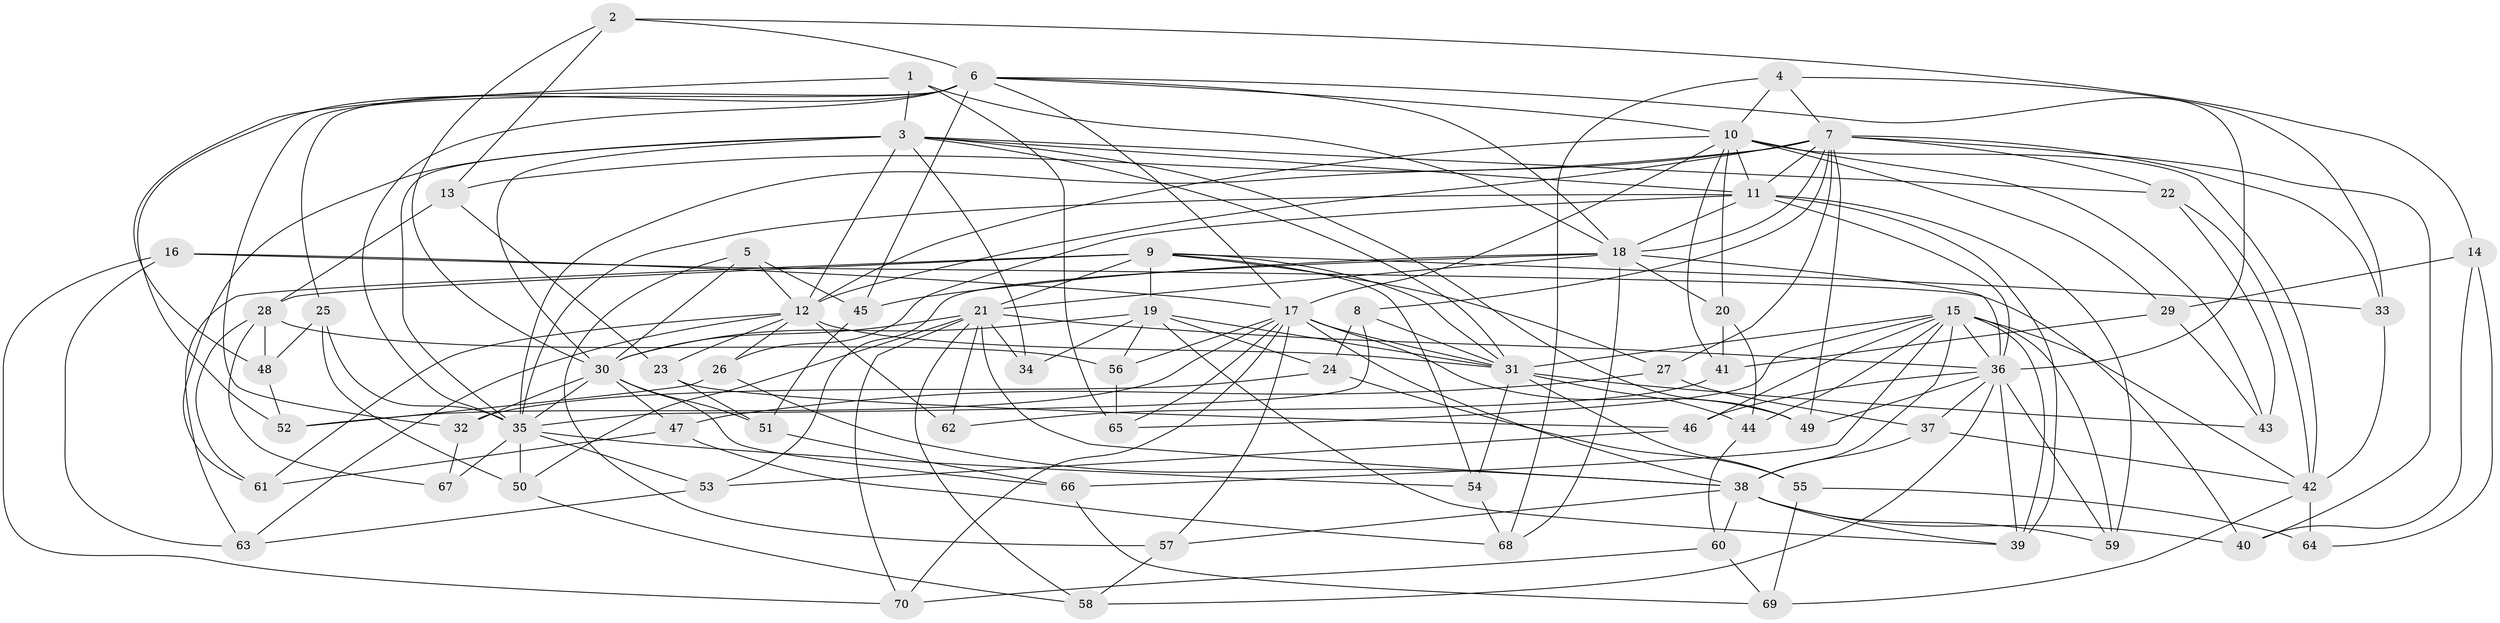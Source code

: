 // original degree distribution, {4: 1.0}
// Generated by graph-tools (version 1.1) at 2025/38/03/09/25 02:38:00]
// undirected, 70 vertices, 192 edges
graph export_dot {
graph [start="1"]
  node [color=gray90,style=filled];
  1;
  2;
  3;
  4;
  5;
  6;
  7;
  8;
  9;
  10;
  11;
  12;
  13;
  14;
  15;
  16;
  17;
  18;
  19;
  20;
  21;
  22;
  23;
  24;
  25;
  26;
  27;
  28;
  29;
  30;
  31;
  32;
  33;
  34;
  35;
  36;
  37;
  38;
  39;
  40;
  41;
  42;
  43;
  44;
  45;
  46;
  47;
  48;
  49;
  50;
  51;
  52;
  53;
  54;
  55;
  56;
  57;
  58;
  59;
  60;
  61;
  62;
  63;
  64;
  65;
  66;
  67;
  68;
  69;
  70;
  1 -- 3 [weight=1.0];
  1 -- 18 [weight=1.0];
  1 -- 48 [weight=1.0];
  1 -- 65 [weight=1.0];
  2 -- 6 [weight=1.0];
  2 -- 13 [weight=1.0];
  2 -- 14 [weight=1.0];
  2 -- 30 [weight=1.0];
  3 -- 11 [weight=1.0];
  3 -- 12 [weight=2.0];
  3 -- 22 [weight=1.0];
  3 -- 30 [weight=1.0];
  3 -- 31 [weight=1.0];
  3 -- 34 [weight=1.0];
  3 -- 35 [weight=2.0];
  3 -- 49 [weight=1.0];
  3 -- 61 [weight=1.0];
  4 -- 7 [weight=1.0];
  4 -- 10 [weight=1.0];
  4 -- 33 [weight=1.0];
  4 -- 68 [weight=1.0];
  5 -- 12 [weight=1.0];
  5 -- 30 [weight=1.0];
  5 -- 45 [weight=1.0];
  5 -- 57 [weight=1.0];
  6 -- 10 [weight=1.0];
  6 -- 17 [weight=1.0];
  6 -- 18 [weight=1.0];
  6 -- 25 [weight=1.0];
  6 -- 32 [weight=1.0];
  6 -- 35 [weight=1.0];
  6 -- 36 [weight=1.0];
  6 -- 45 [weight=1.0];
  6 -- 52 [weight=1.0];
  7 -- 8 [weight=1.0];
  7 -- 11 [weight=1.0];
  7 -- 12 [weight=1.0];
  7 -- 13 [weight=1.0];
  7 -- 18 [weight=1.0];
  7 -- 22 [weight=1.0];
  7 -- 27 [weight=1.0];
  7 -- 33 [weight=1.0];
  7 -- 35 [weight=1.0];
  7 -- 40 [weight=1.0];
  7 -- 49 [weight=1.0];
  8 -- 24 [weight=1.0];
  8 -- 31 [weight=1.0];
  8 -- 35 [weight=1.0];
  9 -- 19 [weight=2.0];
  9 -- 21 [weight=1.0];
  9 -- 27 [weight=1.0];
  9 -- 28 [weight=2.0];
  9 -- 31 [weight=1.0];
  9 -- 33 [weight=1.0];
  9 -- 54 [weight=1.0];
  9 -- 63 [weight=1.0];
  10 -- 11 [weight=2.0];
  10 -- 12 [weight=2.0];
  10 -- 17 [weight=1.0];
  10 -- 20 [weight=1.0];
  10 -- 29 [weight=1.0];
  10 -- 41 [weight=1.0];
  10 -- 42 [weight=1.0];
  10 -- 43 [weight=1.0];
  11 -- 18 [weight=1.0];
  11 -- 26 [weight=1.0];
  11 -- 35 [weight=1.0];
  11 -- 36 [weight=1.0];
  11 -- 39 [weight=1.0];
  11 -- 59 [weight=1.0];
  12 -- 23 [weight=1.0];
  12 -- 26 [weight=1.0];
  12 -- 31 [weight=1.0];
  12 -- 61 [weight=1.0];
  12 -- 62 [weight=1.0];
  12 -- 63 [weight=1.0];
  13 -- 23 [weight=1.0];
  13 -- 28 [weight=1.0];
  14 -- 29 [weight=1.0];
  14 -- 40 [weight=1.0];
  14 -- 64 [weight=1.0];
  15 -- 31 [weight=1.0];
  15 -- 36 [weight=1.0];
  15 -- 38 [weight=1.0];
  15 -- 39 [weight=1.0];
  15 -- 42 [weight=1.0];
  15 -- 44 [weight=1.0];
  15 -- 46 [weight=1.0];
  15 -- 59 [weight=1.0];
  15 -- 65 [weight=1.0];
  15 -- 66 [weight=1.0];
  16 -- 17 [weight=1.0];
  16 -- 40 [weight=1.0];
  16 -- 63 [weight=1.0];
  16 -- 70 [weight=1.0];
  17 -- 31 [weight=2.0];
  17 -- 38 [weight=1.0];
  17 -- 49 [weight=1.0];
  17 -- 52 [weight=1.0];
  17 -- 56 [weight=1.0];
  17 -- 57 [weight=1.0];
  17 -- 65 [weight=1.0];
  17 -- 70 [weight=1.0];
  18 -- 20 [weight=1.0];
  18 -- 21 [weight=1.0];
  18 -- 36 [weight=1.0];
  18 -- 45 [weight=1.0];
  18 -- 53 [weight=1.0];
  18 -- 68 [weight=1.0];
  19 -- 24 [weight=1.0];
  19 -- 30 [weight=1.0];
  19 -- 31 [weight=1.0];
  19 -- 34 [weight=1.0];
  19 -- 39 [weight=1.0];
  19 -- 56 [weight=1.0];
  20 -- 41 [weight=1.0];
  20 -- 44 [weight=1.0];
  21 -- 30 [weight=1.0];
  21 -- 34 [weight=2.0];
  21 -- 36 [weight=1.0];
  21 -- 38 [weight=1.0];
  21 -- 50 [weight=1.0];
  21 -- 58 [weight=1.0];
  21 -- 62 [weight=2.0];
  21 -- 70 [weight=1.0];
  22 -- 42 [weight=1.0];
  22 -- 43 [weight=1.0];
  23 -- 46 [weight=1.0];
  23 -- 51 [weight=1.0];
  24 -- 32 [weight=1.0];
  24 -- 55 [weight=1.0];
  25 -- 35 [weight=1.0];
  25 -- 48 [weight=1.0];
  25 -- 50 [weight=1.0];
  26 -- 38 [weight=1.0];
  26 -- 52 [weight=1.0];
  27 -- 37 [weight=1.0];
  27 -- 47 [weight=1.0];
  28 -- 48 [weight=1.0];
  28 -- 56 [weight=1.0];
  28 -- 61 [weight=1.0];
  28 -- 67 [weight=2.0];
  29 -- 41 [weight=1.0];
  29 -- 43 [weight=1.0];
  30 -- 32 [weight=1.0];
  30 -- 35 [weight=1.0];
  30 -- 47 [weight=1.0];
  30 -- 51 [weight=1.0];
  30 -- 66 [weight=1.0];
  31 -- 43 [weight=1.0];
  31 -- 44 [weight=1.0];
  31 -- 54 [weight=1.0];
  31 -- 55 [weight=1.0];
  32 -- 67 [weight=1.0];
  33 -- 42 [weight=1.0];
  35 -- 50 [weight=1.0];
  35 -- 53 [weight=1.0];
  35 -- 54 [weight=1.0];
  35 -- 67 [weight=1.0];
  36 -- 37 [weight=1.0];
  36 -- 39 [weight=2.0];
  36 -- 46 [weight=1.0];
  36 -- 49 [weight=1.0];
  36 -- 58 [weight=1.0];
  36 -- 59 [weight=1.0];
  37 -- 38 [weight=1.0];
  37 -- 42 [weight=1.0];
  38 -- 39 [weight=1.0];
  38 -- 40 [weight=1.0];
  38 -- 57 [weight=1.0];
  38 -- 59 [weight=1.0];
  38 -- 60 [weight=1.0];
  41 -- 62 [weight=1.0];
  42 -- 64 [weight=2.0];
  42 -- 69 [weight=1.0];
  44 -- 60 [weight=1.0];
  45 -- 51 [weight=1.0];
  46 -- 53 [weight=1.0];
  47 -- 61 [weight=1.0];
  47 -- 68 [weight=1.0];
  48 -- 52 [weight=1.0];
  50 -- 58 [weight=1.0];
  51 -- 66 [weight=1.0];
  53 -- 63 [weight=1.0];
  54 -- 68 [weight=1.0];
  55 -- 64 [weight=1.0];
  55 -- 69 [weight=1.0];
  56 -- 65 [weight=1.0];
  57 -- 58 [weight=1.0];
  60 -- 69 [weight=1.0];
  60 -- 70 [weight=1.0];
  66 -- 69 [weight=1.0];
}
